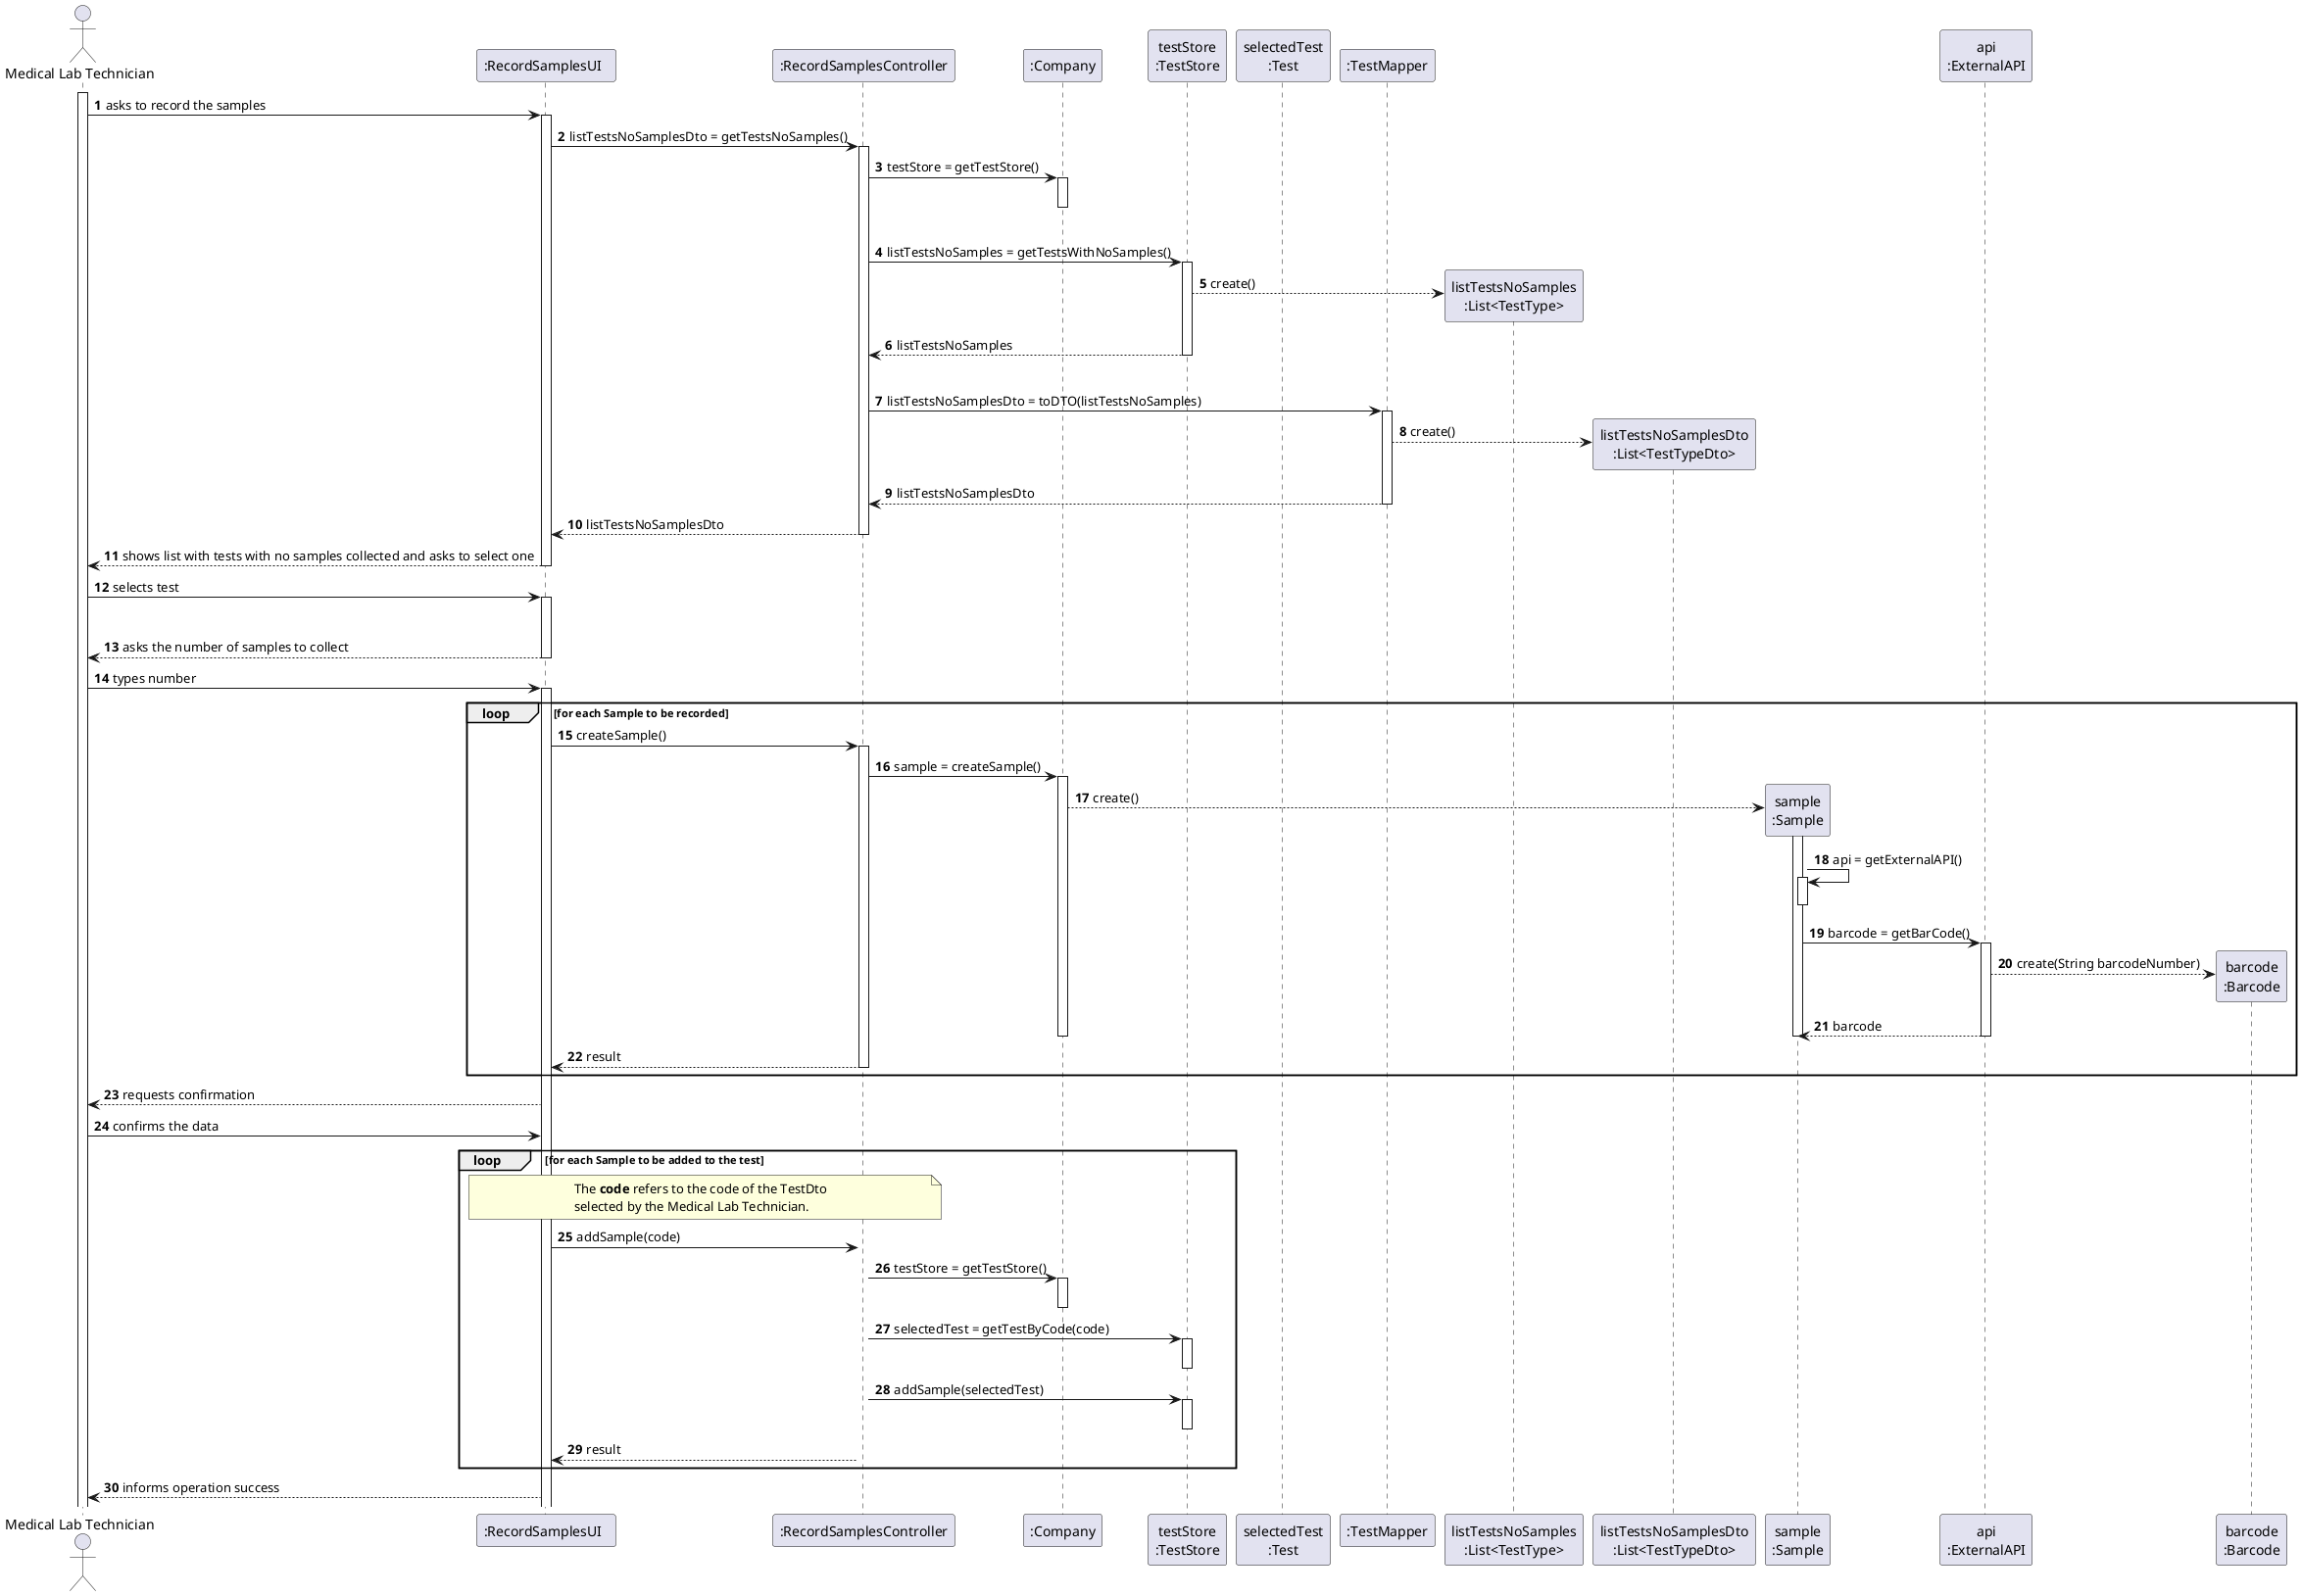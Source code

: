 @startuml

autonumber

actor "Medical Lab Technician" as MLT

participant ":RecordSamplesUI  " as UI
participant ":RecordSamplesController" as CTRL
participant ":Company" as COMPANY
participant "testStore\n:TestStore" as TEST_STORE
participant "selectedTest\n:Test" as SELECTED_TEST
participant ":TestMapper" as TEST_MAPPER
participant "listTestsNoSamples\n:List<TestType>" as LIST_TESTS_NO_SAMPLES
participant "listTestsNoSamplesDto\n:List<TestTypeDto>" as LIST_TESTS_NO_SAMPLES_DTO
participant "sample\n:Sample" as SAMPLE
participant "api\n:ExternalAPI" as API
participant "barcode\n:Barcode" as BARCODE

activate MLT
MLT -> UI : asks to record the samples
activate UI

UI -> CTRL : listTestsNoSamplesDto = getTestsNoSamples()
activate CTRL

CTRL -> COMPANY : testStore = getTestStore()
activate COMPANY
|||
deactivate COMPANY

CTRL -> TEST_STORE : listTestsNoSamples = getTestsWithNoSamples()
activate TEST_STORE

TEST_STORE --> LIST_TESTS_NO_SAMPLES** : create()

TEST_STORE --> CTRL : listTestsNoSamples
deactivate TEST_STORE
|||

CTRL -> TEST_MAPPER : listTestsNoSamplesDto = toDTO(listTestsNoSamples)
activate TEST_MAPPER

TEST_MAPPER --> LIST_TESTS_NO_SAMPLES_DTO** : create()

TEST_MAPPER --> CTRL : listTestsNoSamplesDto
deactivate TEST_MAPPER

CTRL --> UI : listTestsNoSamplesDto
deactivate CTRL

UI --> MLT : shows list with tests with no samples collected and asks to select one
deactivate UI


MLT -> UI : selects test
activate UI

/'UI -> UI : selectedTestDto = (TestDto) Utils.showAndSelectOne(listTestWithNoSamplesDto, "msg")
activate UI
deactivate UI'/

/'note over UI, CTRL
The **code** refers to the code of the TestDto
selected by the Medical Lab Technician.
end note
UI -> CTRL : selectedTest = getTestByCode(code)
activate CTRL

CTRL -> COMPANY : testStore = getTestStore()
activate COMPANY
deactivate COMPANY

CTRL -> TEST_STORE : selectedTest = getTestByCode(code)
activate TEST_STORE
TEST_STORE --> SELECTED_TEST** : create()
TEST_STORE --> CTRL : selectedTest
deactivate TEST_STORE

CTRL --> UI : selectedTest'/

deactivate CTRL


UI --> MLT : asks the number of samples to collect
deactivate UI

MLT -> UI : types number
activate UI

loop for each Sample to be recorded
UI -> CTRL : createSample()
activate CTRL

CTRL -> COMPANY : sample = createSample()
activate COMPANY

COMPANY --> SAMPLE** : create()


activate SAMPLE


SAMPLE -> SAMPLE : api = getExternalAPI()
activate SAMPLE
deactivate SAMPLE



SAMPLE -> API : barcode = getBarCode()
activate API

API --> BARCODE** : create(String barcodeNumber)

API --> SAMPLE : barcode
deactivate SAMPLE
deactivate COMPANY
deactivate API

CTRL --> UI : result
deactivate CTRL

end

UI --> MLT : requests confirmation

MLT -> UI : confirms the data

loop for each Sample to be added to the test

note over UI, CTRL
The **code** refers to the code of the TestDto
selected by the Medical Lab Technician.
end note
UI -> CTRL : addSample(code)
activate CTRL

CTRL -> COMPANY : testStore = getTestStore()
activate COMPANY
deactivate COMPANY

CTRL -> TEST_STORE : selectedTest = getTestByCode(code)
activate TEST_STORE
deactivate TEST_STORE

CTRL -> TEST_STORE : addSample(selectedTest)
activate TEST_STORE
deactivate TEST_STORE

/'dentro do método addSample, vai-se verificar se a sample já está lá?'/

CTRL --> UI : result

end

UI --> MLT : informs operation success




@enduml